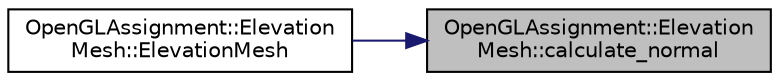 digraph "OpenGLAssignment::ElevationMesh::calculate_normal"
{
 // LATEX_PDF_SIZE
  edge [fontname="Helvetica",fontsize="10",labelfontname="Helvetica",labelfontsize="10"];
  node [fontname="Helvetica",fontsize="10",shape=record];
  rankdir="RL";
  Node1 [label="OpenGLAssignment::Elevation\lMesh::calculate_normal",height=0.2,width=0.4,color="black", fillcolor="grey75", style="filled", fontcolor="black",tooltip="Calculate the normal vertex."];
  Node1 -> Node2 [dir="back",color="midnightblue",fontsize="10",style="solid",fontname="Helvetica"];
  Node2 [label="OpenGLAssignment::Elevation\lMesh::ElevationMesh",height=0.2,width=0.4,color="black", fillcolor="white", style="filled",URL="$class_open_g_l_assignment_1_1_elevation_mesh.html#ac98d9dff3d03c8a7a11e85c5dd0c6000",tooltip="Creates an instance."];
}
